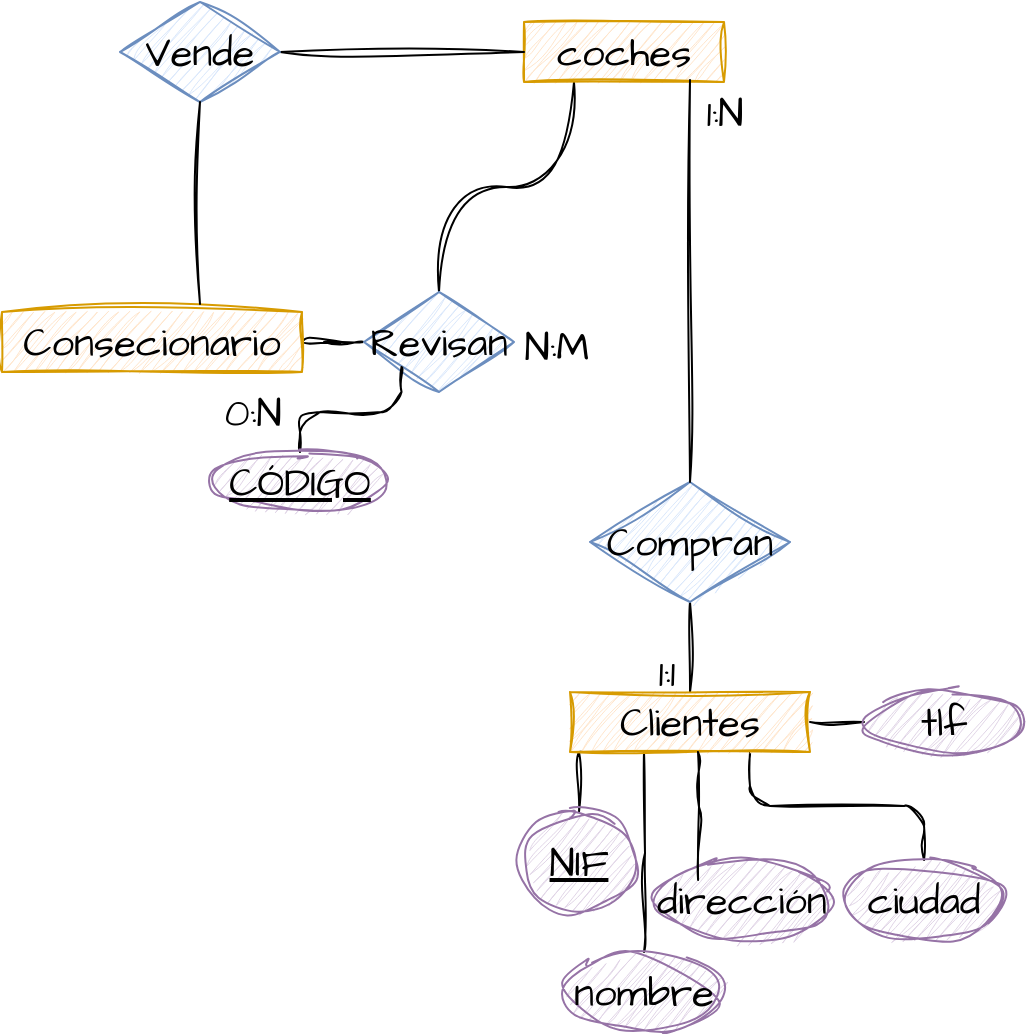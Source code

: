 <mxfile version="22.0.2" type="github">
  <diagram name="Página-1" id="eumxeU81mNeOrhYoPqfO">
    <mxGraphModel dx="1434" dy="795" grid="1" gridSize="10" guides="1" tooltips="1" connect="1" arrows="1" fold="1" page="1" pageScale="1" pageWidth="827" pageHeight="1169" background="#ffffff" math="0" shadow="0">
      <root>
        <mxCell id="0" />
        <mxCell id="1" parent="0" />
        <mxCell id="fxUsTy2RBCVXRepyK7W4-14" style="edgeStyle=orthogonalEdgeStyle;sketch=1;hachureGap=4;jiggle=2;curveFitting=1;orthogonalLoop=1;jettySize=auto;html=1;exitX=0.25;exitY=1;exitDx=0;exitDy=0;entryX=0.5;entryY=0;entryDx=0;entryDy=0;fontFamily=Architects Daughter;fontSource=https%3A%2F%2Ffonts.googleapis.com%2Fcss%3Ffamily%3DArchitects%2BDaughter;fontSize=16;endArrow=none;endFill=0;curved=1;" parent="1" source="fxUsTy2RBCVXRepyK7W4-2" target="fxUsTy2RBCVXRepyK7W4-12" edge="1">
          <mxGeometry relative="1" as="geometry" />
        </mxCell>
        <mxCell id="fxUsTy2RBCVXRepyK7W4-2" value="coches" style="whiteSpace=wrap;html=1;sketch=1;hachureGap=4;jiggle=2;curveFitting=1;fontFamily=Architects Daughter;fontSource=https%3A%2F%2Ffonts.googleapis.com%2Fcss%3Ffamily%3DArchitects%2BDaughter;fontSize=20;fillColor=#ffe6cc;strokeColor=#d79b00;" parent="1" vertex="1">
          <mxGeometry x="280" y="265" width="100" height="30" as="geometry" />
        </mxCell>
        <mxCell id="fxUsTy2RBCVXRepyK7W4-13" style="edgeStyle=orthogonalEdgeStyle;rounded=0;sketch=1;hachureGap=4;jiggle=2;curveFitting=1;orthogonalLoop=1;jettySize=auto;html=1;exitX=1;exitY=0.5;exitDx=0;exitDy=0;fontFamily=Architects Daughter;fontSource=https%3A%2F%2Ffonts.googleapis.com%2Fcss%3Ffamily%3DArchitects%2BDaughter;fontSize=16;endArrow=none;endFill=0;" parent="1" source="fxUsTy2RBCVXRepyK7W4-3" target="fxUsTy2RBCVXRepyK7W4-12" edge="1">
          <mxGeometry relative="1" as="geometry" />
        </mxCell>
        <mxCell id="fxUsTy2RBCVXRepyK7W4-3" value="Consecionario" style="whiteSpace=wrap;html=1;sketch=1;hachureGap=4;jiggle=2;curveFitting=1;fontFamily=Architects Daughter;fontSource=https%3A%2F%2Ffonts.googleapis.com%2Fcss%3Ffamily%3DArchitects%2BDaughter;fontSize=20;fillColor=#ffe6cc;strokeColor=#d79b00;" parent="1" vertex="1">
          <mxGeometry x="19" y="410" width="150" height="30" as="geometry" />
        </mxCell>
        <mxCell id="fxUsTy2RBCVXRepyK7W4-15" style="edgeStyle=orthogonalEdgeStyle;rounded=0;sketch=1;hachureGap=4;jiggle=2;curveFitting=1;orthogonalLoop=1;jettySize=auto;html=1;exitX=0.5;exitY=0;exitDx=0;exitDy=0;entryX=0.5;entryY=1;entryDx=0;entryDy=0;fontFamily=Architects Daughter;fontSource=https%3A%2F%2Ffonts.googleapis.com%2Fcss%3Ffamily%3DArchitects%2BDaughter;fontSize=16;endArrow=none;endFill=0;" parent="1" source="fxUsTy2RBCVXRepyK7W4-4" target="fxUsTy2RBCVXRepyK7W4-9" edge="1">
          <mxGeometry relative="1" as="geometry" />
        </mxCell>
        <mxCell id="fxUsTy2RBCVXRepyK7W4-17" style="edgeStyle=orthogonalEdgeStyle;rounded=0;sketch=1;hachureGap=4;jiggle=2;curveFitting=1;orthogonalLoop=1;jettySize=auto;html=1;exitX=0.25;exitY=1;exitDx=0;exitDy=0;entryX=0.5;entryY=0;entryDx=0;entryDy=0;fontFamily=Architects Daughter;fontSource=https%3A%2F%2Ffonts.googleapis.com%2Fcss%3Ffamily%3DArchitects%2BDaughter;fontSize=16;endArrow=none;endFill=0;" parent="1" target="fxUsTy2RBCVXRepyK7W4-16" edge="1">
          <mxGeometry relative="1" as="geometry">
            <mxPoint x="309" y="630" as="sourcePoint" />
          </mxGeometry>
        </mxCell>
        <mxCell id="fxUsTy2RBCVXRepyK7W4-19" style="edgeStyle=orthogonalEdgeStyle;rounded=0;sketch=1;hachureGap=4;jiggle=2;curveFitting=1;orthogonalLoop=1;jettySize=auto;html=1;exitX=0.5;exitY=1;exitDx=0;exitDy=0;entryX=0.5;entryY=0;entryDx=0;entryDy=0;fontFamily=Architects Daughter;fontSource=https%3A%2F%2Ffonts.googleapis.com%2Fcss%3Ffamily%3DArchitects%2BDaughter;fontSize=16;endArrow=none;endFill=0;" parent="1" target="fxUsTy2RBCVXRepyK7W4-18" edge="1">
          <mxGeometry relative="1" as="geometry">
            <mxPoint x="340" y="630" as="sourcePoint" />
          </mxGeometry>
        </mxCell>
        <mxCell id="fxUsTy2RBCVXRepyK7W4-26" style="edgeStyle=orthogonalEdgeStyle;rounded=1;sketch=1;hachureGap=4;jiggle=2;curveFitting=1;orthogonalLoop=1;jettySize=auto;html=1;exitX=0.75;exitY=1;exitDx=0;exitDy=0;fontFamily=Architects Daughter;fontSource=https%3A%2F%2Ffonts.googleapis.com%2Fcss%3Ffamily%3DArchitects%2BDaughter;fontSize=16;endArrow=none;endFill=0;strokeWidth=1;" parent="1" source="fxUsTy2RBCVXRepyK7W4-4" target="fxUsTy2RBCVXRepyK7W4-25" edge="1">
          <mxGeometry relative="1" as="geometry" />
        </mxCell>
        <mxCell id="fxUsTy2RBCVXRepyK7W4-28" style="edgeStyle=orthogonalEdgeStyle;rounded=0;sketch=1;hachureGap=4;jiggle=2;curveFitting=1;orthogonalLoop=1;jettySize=auto;html=1;exitX=1;exitY=0.5;exitDx=0;exitDy=0;entryX=0;entryY=0.5;entryDx=0;entryDy=0;fontFamily=Architects Daughter;fontSource=https%3A%2F%2Ffonts.googleapis.com%2Fcss%3Ffamily%3DArchitects%2BDaughter;fontSize=16;endArrow=none;endFill=0;" parent="1" source="fxUsTy2RBCVXRepyK7W4-4" target="fxUsTy2RBCVXRepyK7W4-27" edge="1">
          <mxGeometry relative="1" as="geometry" />
        </mxCell>
        <mxCell id="fxUsTy2RBCVXRepyK7W4-4" value="Clientes" style="whiteSpace=wrap;html=1;sketch=1;hachureGap=4;jiggle=2;curveFitting=1;fontFamily=Architects Daughter;fontSource=https%3A%2F%2Ffonts.googleapis.com%2Fcss%3Ffamily%3DArchitects%2BDaughter;fontSize=20;fillColor=#ffe6cc;strokeColor=#d79b00;" parent="1" vertex="1">
          <mxGeometry x="303" y="600" width="120" height="30" as="geometry" />
        </mxCell>
        <mxCell id="fxUsTy2RBCVXRepyK7W4-9" value="Compran" style="rhombus;whiteSpace=wrap;html=1;sketch=1;hachureGap=4;jiggle=2;curveFitting=1;fontFamily=Architects Daughter;fontSource=https%3A%2F%2Ffonts.googleapis.com%2Fcss%3Ffamily%3DArchitects%2BDaughter;fontSize=20;fillColor=#dae8fc;strokeColor=#6c8ebf;" parent="1" vertex="1">
          <mxGeometry x="313" y="495" width="100" height="60" as="geometry" />
        </mxCell>
        <mxCell id="fxUsTy2RBCVXRepyK7W4-11" style="edgeStyle=orthogonalEdgeStyle;rounded=0;sketch=1;hachureGap=4;jiggle=2;curveFitting=1;orthogonalLoop=1;jettySize=auto;html=1;exitX=0.5;exitY=0;exitDx=0;exitDy=0;entryX=0.83;entryY=0.967;entryDx=0;entryDy=0;entryPerimeter=0;fontFamily=Architects Daughter;fontSource=https%3A%2F%2Ffonts.googleapis.com%2Fcss%3Ffamily%3DArchitects%2BDaughter;fontSize=16;endArrow=none;endFill=0;" parent="1" source="fxUsTy2RBCVXRepyK7W4-9" target="fxUsTy2RBCVXRepyK7W4-2" edge="1">
          <mxGeometry relative="1" as="geometry" />
        </mxCell>
        <mxCell id="fxUsTy2RBCVXRepyK7W4-12" value="Revisan" style="rhombus;whiteSpace=wrap;html=1;sketch=1;hachureGap=4;jiggle=2;curveFitting=1;fontFamily=Architects Daughter;fontSource=https%3A%2F%2Ffonts.googleapis.com%2Fcss%3Ffamily%3DArchitects%2BDaughter;fontSize=20;fillColor=#dae8fc;strokeColor=#6c8ebf;" parent="1" vertex="1">
          <mxGeometry x="200" y="400" width="75" height="50" as="geometry" />
        </mxCell>
        <mxCell id="fxUsTy2RBCVXRepyK7W4-16" value="&lt;u&gt;NIF&lt;/u&gt;" style="ellipse;whiteSpace=wrap;html=1;sketch=1;hachureGap=4;jiggle=2;curveFitting=1;fontFamily=Architects Daughter;fontSource=https%3A%2F%2Ffonts.googleapis.com%2Fcss%3Ffamily%3DArchitects%2BDaughter;fontSize=20;fillColor=#e1d5e7;strokeColor=#9673a6;" parent="1" vertex="1">
          <mxGeometry x="279" y="660" width="57" height="50" as="geometry" />
        </mxCell>
        <mxCell id="fxUsTy2RBCVXRepyK7W4-18" value="nombre" style="ellipse;whiteSpace=wrap;html=1;sketch=1;hachureGap=4;jiggle=2;curveFitting=1;fontFamily=Architects Daughter;fontSource=https%3A%2F%2Ffonts.googleapis.com%2Fcss%3Ffamily%3DArchitects%2BDaughter;fontSize=20;fillColor=#e1d5e7;strokeColor=#9673a6;" parent="1" vertex="1">
          <mxGeometry x="300" y="730" width="80" height="40" as="geometry" />
        </mxCell>
        <mxCell id="fxUsTy2RBCVXRepyK7W4-20" value="dirección" style="ellipse;whiteSpace=wrap;html=1;sketch=1;hachureGap=4;jiggle=2;curveFitting=1;fontFamily=Architects Daughter;fontSource=https%3A%2F%2Ffonts.googleapis.com%2Fcss%3Ffamily%3DArchitects%2BDaughter;fontSize=20;fillColor=#e1d5e7;strokeColor=#9673a6;" parent="1" vertex="1">
          <mxGeometry x="344" y="684" width="90" height="40" as="geometry" />
        </mxCell>
        <mxCell id="fxUsTy2RBCVXRepyK7W4-21" style="edgeStyle=orthogonalEdgeStyle;rounded=0;sketch=1;hachureGap=4;jiggle=2;curveFitting=1;orthogonalLoop=1;jettySize=auto;html=1;exitX=0.75;exitY=1;exitDx=0;exitDy=0;entryX=0.256;entryY=0.25;entryDx=0;entryDy=0;entryPerimeter=0;fontFamily=Architects Daughter;fontSource=https%3A%2F%2Ffonts.googleapis.com%2Fcss%3Ffamily%3DArchitects%2BDaughter;fontSize=16;endArrow=none;endFill=0;" parent="1" target="fxUsTy2RBCVXRepyK7W4-20" edge="1">
          <mxGeometry relative="1" as="geometry">
            <mxPoint x="367" y="630" as="sourcePoint" />
          </mxGeometry>
        </mxCell>
        <mxCell id="fxUsTy2RBCVXRepyK7W4-24" style="edgeStyle=orthogonalEdgeStyle;rounded=0;sketch=1;hachureGap=4;jiggle=2;curveFitting=1;orthogonalLoop=1;jettySize=auto;html=1;exitX=1;exitY=0.5;exitDx=0;exitDy=0;entryX=0;entryY=0.5;entryDx=0;entryDy=0;fontFamily=Architects Daughter;fontSource=https%3A%2F%2Ffonts.googleapis.com%2Fcss%3Ffamily%3DArchitects%2BDaughter;fontSize=16;endArrow=none;endFill=0;" parent="1" source="fxUsTy2RBCVXRepyK7W4-22" target="fxUsTy2RBCVXRepyK7W4-2" edge="1">
          <mxGeometry relative="1" as="geometry" />
        </mxCell>
        <mxCell id="fxUsTy2RBCVXRepyK7W4-22" value="Vende" style="rhombus;whiteSpace=wrap;html=1;sketch=1;hachureGap=4;jiggle=2;curveFitting=1;fontFamily=Architects Daughter;fontSource=https%3A%2F%2Ffonts.googleapis.com%2Fcss%3Ffamily%3DArchitects%2BDaughter;fontSize=20;fillColor=#dae8fc;strokeColor=#6c8ebf;" parent="1" vertex="1">
          <mxGeometry x="78" y="255" width="80" height="50" as="geometry" />
        </mxCell>
        <mxCell id="fxUsTy2RBCVXRepyK7W4-23" style="edgeStyle=orthogonalEdgeStyle;rounded=0;sketch=1;hachureGap=4;jiggle=2;curveFitting=1;orthogonalLoop=1;jettySize=auto;html=1;exitX=0.5;exitY=1;exitDx=0;exitDy=0;entryX=0.66;entryY=-0.133;entryDx=0;entryDy=0;entryPerimeter=0;fontFamily=Architects Daughter;fontSource=https%3A%2F%2Ffonts.googleapis.com%2Fcss%3Ffamily%3DArchitects%2BDaughter;fontSize=16;endArrow=none;endFill=0;" parent="1" source="fxUsTy2RBCVXRepyK7W4-22" target="fxUsTy2RBCVXRepyK7W4-3" edge="1">
          <mxGeometry relative="1" as="geometry" />
        </mxCell>
        <mxCell id="fxUsTy2RBCVXRepyK7W4-25" value="ciudad" style="ellipse;whiteSpace=wrap;html=1;sketch=1;hachureGap=4;jiggle=2;curveFitting=1;fontFamily=Architects Daughter;fontSource=https%3A%2F%2Ffonts.googleapis.com%2Fcss%3Ffamily%3DArchitects%2BDaughter;fontSize=20;fillColor=#e1d5e7;strokeColor=#9673a6;" parent="1" vertex="1">
          <mxGeometry x="440" y="684" width="80" height="40" as="geometry" />
        </mxCell>
        <mxCell id="fxUsTy2RBCVXRepyK7W4-27" value="tlf" style="ellipse;whiteSpace=wrap;html=1;sketch=1;hachureGap=4;jiggle=2;curveFitting=1;fontFamily=Architects Daughter;fontSource=https%3A%2F%2Ffonts.googleapis.com%2Fcss%3Ffamily%3DArchitects%2BDaughter;fontSize=20;fillColor=#e1d5e7;strokeColor=#9673a6;" parent="1" vertex="1">
          <mxGeometry x="450" y="600" width="80" height="30" as="geometry" />
        </mxCell>
        <mxCell id="fxUsTy2RBCVXRepyK7W4-29" value="1:1" style="text;html=1;align=center;verticalAlign=middle;resizable=0;points=[];autosize=1;strokeColor=none;fillColor=none;fontSize=20;fontFamily=Architects Daughter;" parent="1" vertex="1">
          <mxGeometry x="336" y="570" width="30" height="40" as="geometry" />
        </mxCell>
        <mxCell id="fxUsTy2RBCVXRepyK7W4-30" value="1:N" style="text;html=1;align=center;verticalAlign=middle;resizable=0;points=[];autosize=1;strokeColor=none;fillColor=none;fontSize=20;fontFamily=Architects Daughter;" parent="1" vertex="1">
          <mxGeometry x="360" y="290" width="40" height="40" as="geometry" />
        </mxCell>
        <mxCell id="fxUsTy2RBCVXRepyK7W4-31" value="0:N" style="text;html=1;align=center;verticalAlign=middle;resizable=0;points=[];autosize=1;strokeColor=none;fillColor=none;fontSize=20;fontFamily=Architects Daughter;" parent="1" vertex="1">
          <mxGeometry x="119" y="440" width="50" height="40" as="geometry" />
        </mxCell>
        <mxCell id="fxUsTy2RBCVXRepyK7W4-35" value="N:M" style="text;html=1;align=center;verticalAlign=middle;resizable=0;points=[];autosize=1;strokeColor=none;fillColor=none;fontSize=20;fontFamily=Architects Daughter;" parent="1" vertex="1">
          <mxGeometry x="266" y="407" width="60" height="40" as="geometry" />
        </mxCell>
        <mxCell id="lje4z9hcbKLXEJPXf6_G-2" style="edgeStyle=orthogonalEdgeStyle;rounded=1;sketch=1;hachureGap=4;jiggle=2;curveFitting=1;orthogonalLoop=1;jettySize=auto;html=1;exitX=0.5;exitY=0;exitDx=0;exitDy=0;entryX=0;entryY=1;entryDx=0;entryDy=0;fontFamily=Architects Daughter;fontSource=https%3A%2F%2Ffonts.googleapis.com%2Fcss%3Ffamily%3DArchitects%2BDaughter;fontSize=16;endArrow=none;endFill=0;" edge="1" parent="1" source="lje4z9hcbKLXEJPXf6_G-1" target="fxUsTy2RBCVXRepyK7W4-12">
          <mxGeometry relative="1" as="geometry" />
        </mxCell>
        <mxCell id="lje4z9hcbKLXEJPXf6_G-1" value="&lt;u&gt;CÓDIGO&lt;/u&gt;" style="ellipse;whiteSpace=wrap;html=1;sketch=1;hachureGap=4;jiggle=2;curveFitting=1;fontFamily=Architects Daughter;fontSource=https%3A%2F%2Ffonts.googleapis.com%2Fcss%3Ffamily%3DArchitects%2BDaughter;fontSize=20;fillColor=#e1d5e7;strokeColor=#9673a6;" vertex="1" parent="1">
          <mxGeometry x="123" y="480" width="90" height="30" as="geometry" />
        </mxCell>
      </root>
    </mxGraphModel>
  </diagram>
</mxfile>
